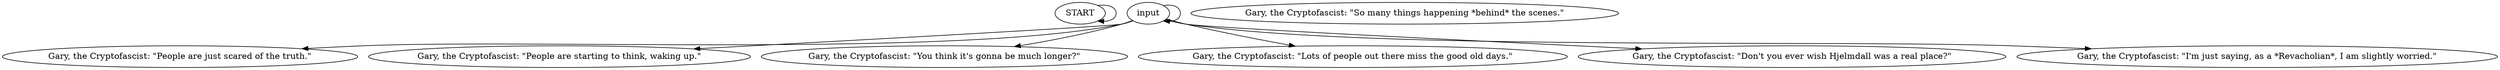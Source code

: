 # COAST / GARY barks coast
# Things Gary says on the coast.
# ==================================================
digraph G {
	  0 [label="START"];
	  1 [label="input"];
	  2 [label="Gary, the Cryptofascist: \"People are just scared of the truth.\""];
	  3 [label="Gary, the Cryptofascist: \"People are starting to think, waking up.\""];
	  4 [label="Gary, the Cryptofascist: \"So many things happening *behind* the scenes.\""];
	  5 [label="Gary, the Cryptofascist: \"You think it's gonna be much longer?\""];
	  6 [label="Gary, the Cryptofascist: \"Lots of people out there miss the good old days.\""];
	  7 [label="Gary, the Cryptofascist: \"Don't you ever wish Hjelmdall was a real place?\""];
	  8 [label="Gary, the Cryptofascist: \"I'm just saying, as a *Revacholian*, I am slightly worried.\""];
	  0 -> 0
	  1 -> 1
	  1 -> 2
	  1 -> 3
	  1 -> 5
	  1 -> 6
	  1 -> 7
	  1 -> 8
}


